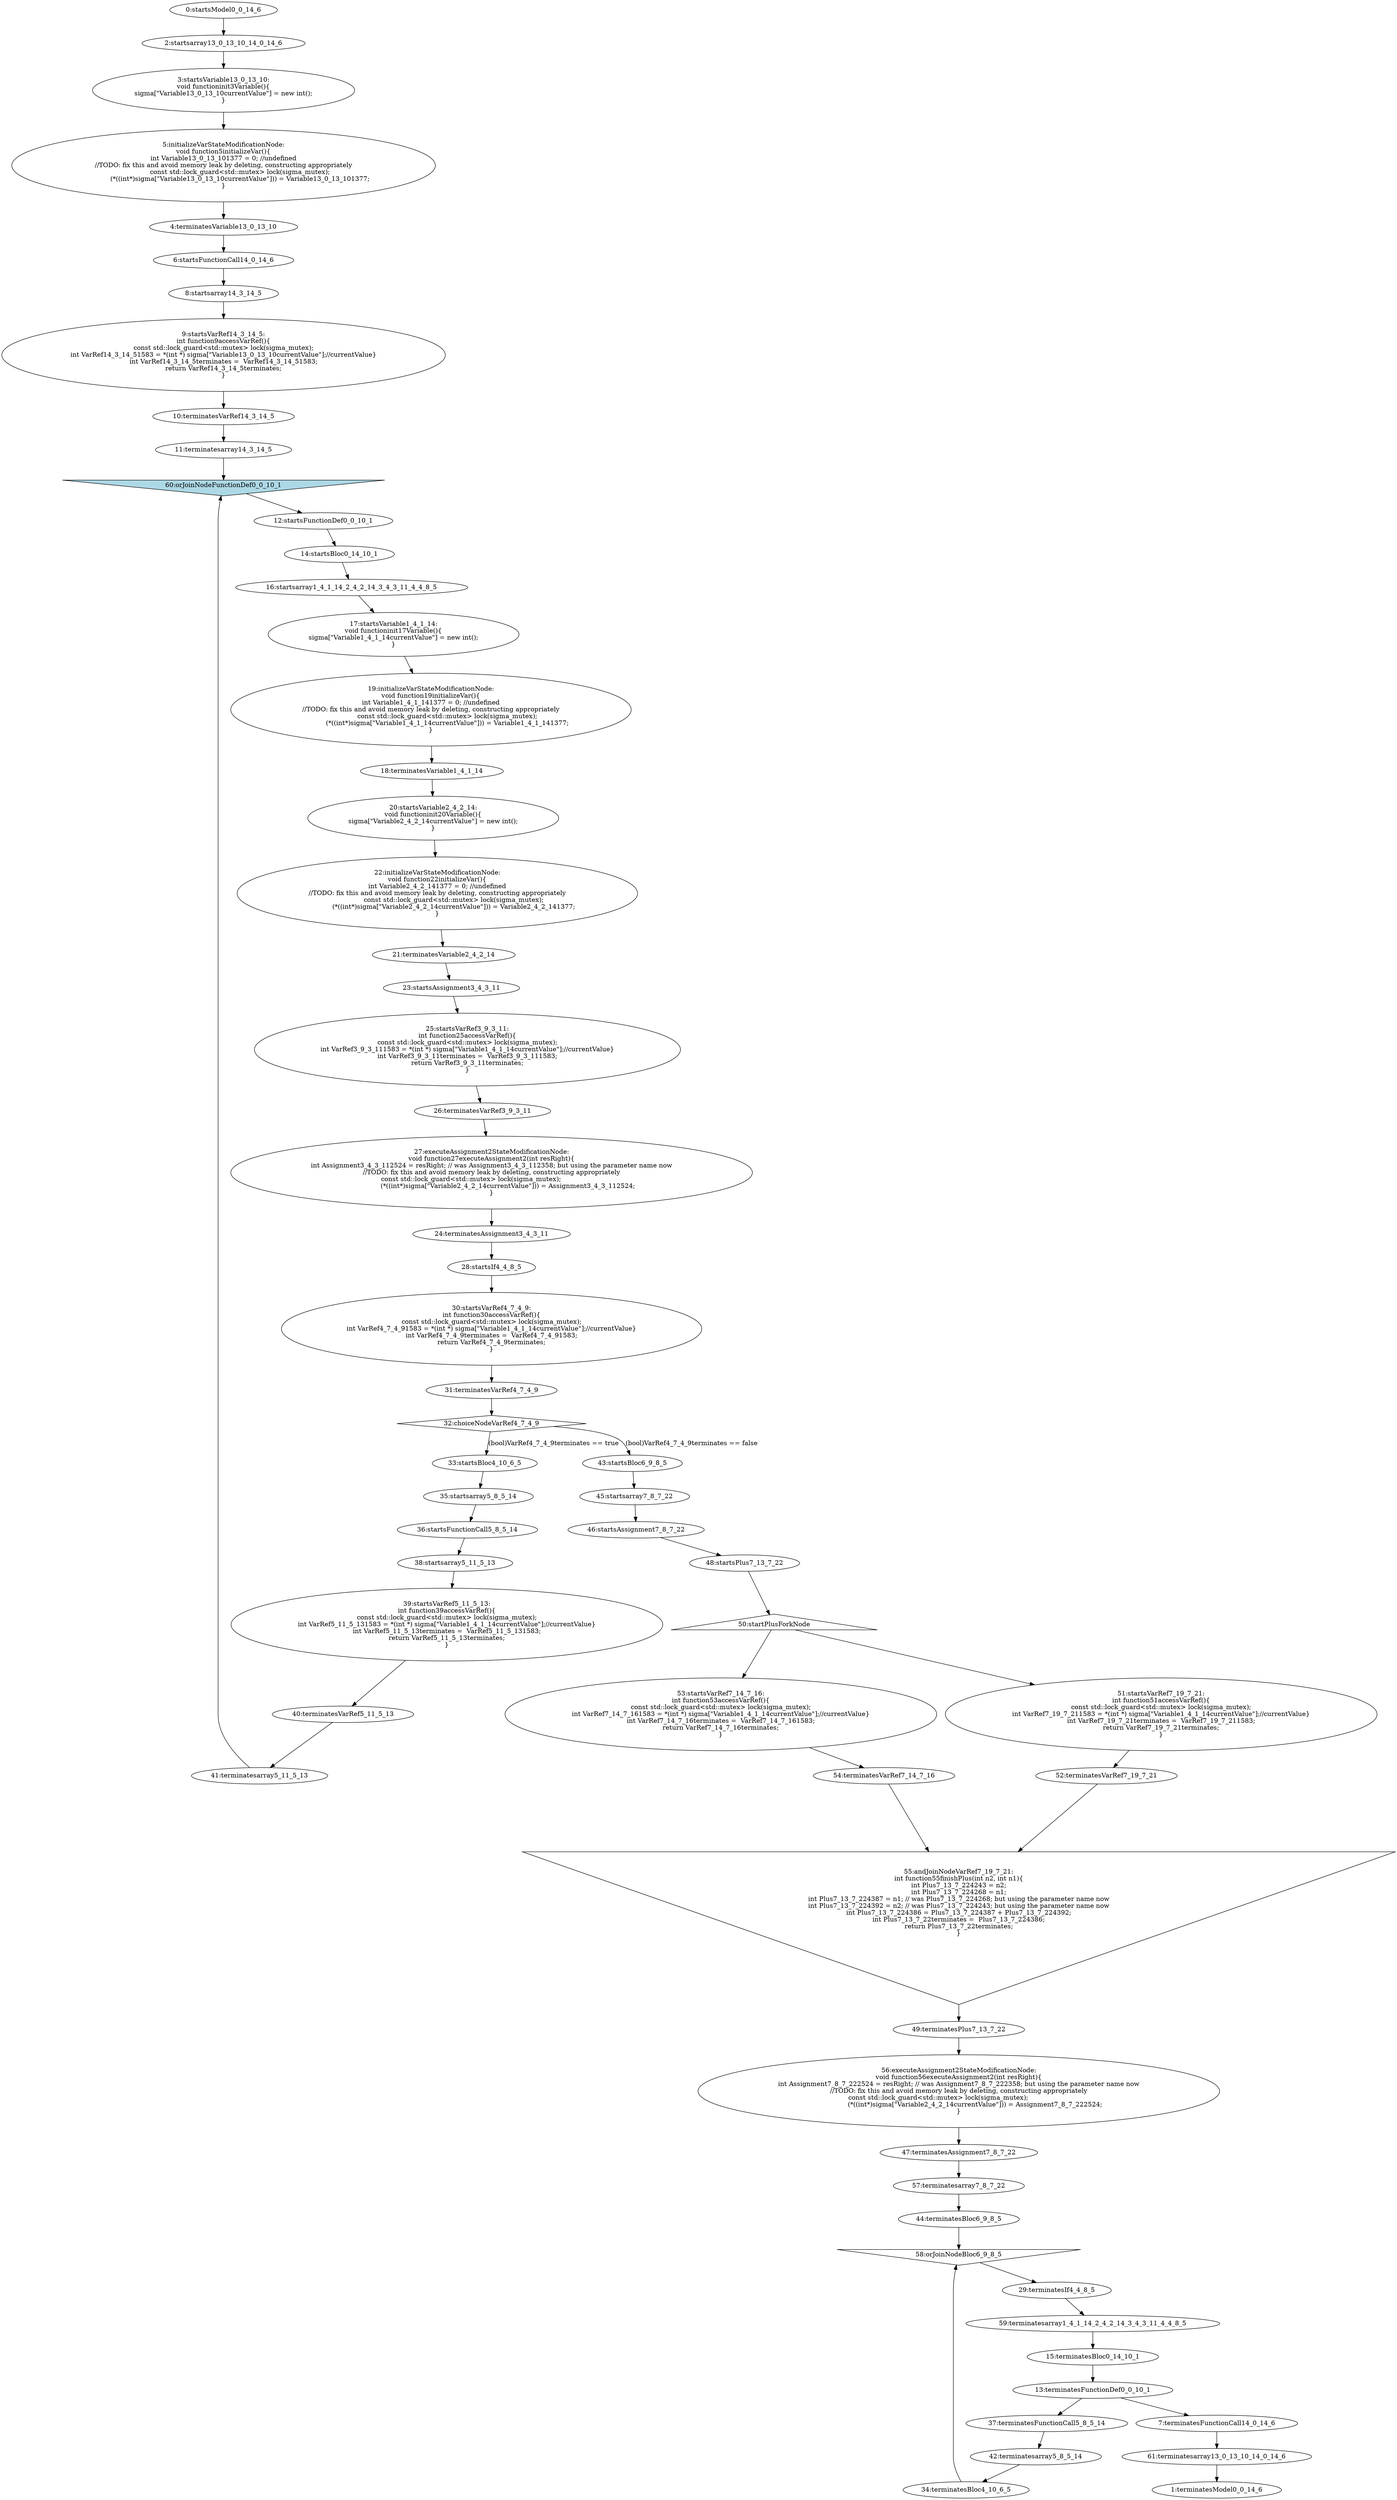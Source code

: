 digraph G {
  "0" [label="0:startsModel0_0_14_6" shape="ellipse" ];
  "1" [label="1:terminatesModel0_0_14_6" shape="ellipse" ];
  "2" [label="2:startsarray13_0_13_10_14_0_14_6" shape="ellipse" ];
  "3" [label="3:startsVariable13_0_13_10:
void functioninit3Variable(){
sigma[\"Variable13_0_13_10currentValue\"] = new int();
}" shape="ellipse" ];
  "4" [label="4:terminatesVariable13_0_13_10" shape="ellipse" ];
  "5" [label="5:initializeVarStateModificationNode:
void function5initializeVar(){
int Variable13_0_13_101377 = 0; //undefined
//TODO: fix this and avoid memory leak by deleting, constructing appropriately
                const std::lock_guard<std::mutex> lock(sigma_mutex);
                (*((int*)sigma[\"Variable13_0_13_10currentValue\"])) = Variable13_0_13_101377;
}" shape="ellipse" ];
  "6" [label="6:startsFunctionCall14_0_14_6" shape="ellipse" ];
  "7" [label="7:terminatesFunctionCall14_0_14_6" shape="ellipse" ];
  "8" [label="8:startsarray14_3_14_5" shape="ellipse" ];
  "9" [label="9:startsVarRef14_3_14_5:
int function9accessVarRef(){
const std::lock_guard<std::mutex> lock(sigma_mutex);
int VarRef14_3_14_51583 = *(int *) sigma[\"Variable13_0_13_10currentValue\"];//currentValue}
int VarRef14_3_14_5terminates =  VarRef14_3_14_51583;
return VarRef14_3_14_5terminates;
}" shape="ellipse" ];
  "10" [label="10:terminatesVarRef14_3_14_5" shape="ellipse" ];
  "11" [label="11:terminatesarray14_3_14_5" shape="ellipse" ];
  "12" [label="12:startsFunctionDef0_0_10_1" shape="ellipse" ];
  "13" [label="13:terminatesFunctionDef0_0_10_1" shape="ellipse" ];
  "14" [label="14:startsBloc0_14_10_1" shape="ellipse" ];
  "15" [label="15:terminatesBloc0_14_10_1" shape="ellipse" ];
  "16" [label="16:startsarray1_4_1_14_2_4_2_14_3_4_3_11_4_4_8_5" shape="ellipse" ];
  "17" [label="17:startsVariable1_4_1_14:
void functioninit17Variable(){
sigma[\"Variable1_4_1_14currentValue\"] = new int();
}" shape="ellipse" ];
  "18" [label="18:terminatesVariable1_4_1_14" shape="ellipse" ];
  "19" [label="19:initializeVarStateModificationNode:
void function19initializeVar(){
int Variable1_4_1_141377 = 0; //undefined
//TODO: fix this and avoid memory leak by deleting, constructing appropriately
                const std::lock_guard<std::mutex> lock(sigma_mutex);
                (*((int*)sigma[\"Variable1_4_1_14currentValue\"])) = Variable1_4_1_141377;
}" shape="ellipse" ];
  "20" [label="20:startsVariable2_4_2_14:
void functioninit20Variable(){
sigma[\"Variable2_4_2_14currentValue\"] = new int();
}" shape="ellipse" ];
  "21" [label="21:terminatesVariable2_4_2_14" shape="ellipse" ];
  "22" [label="22:initializeVarStateModificationNode:
void function22initializeVar(){
int Variable2_4_2_141377 = 0; //undefined
//TODO: fix this and avoid memory leak by deleting, constructing appropriately
                const std::lock_guard<std::mutex> lock(sigma_mutex);
                (*((int*)sigma[\"Variable2_4_2_14currentValue\"])) = Variable2_4_2_141377;
}" shape="ellipse" ];
  "23" [label="23:startsAssignment3_4_3_11" shape="ellipse" ];
  "24" [label="24:terminatesAssignment3_4_3_11" shape="ellipse" ];
  "25" [label="25:startsVarRef3_9_3_11:
int function25accessVarRef(){
const std::lock_guard<std::mutex> lock(sigma_mutex);
int VarRef3_9_3_111583 = *(int *) sigma[\"Variable1_4_1_14currentValue\"];//currentValue}
int VarRef3_9_3_11terminates =  VarRef3_9_3_111583;
return VarRef3_9_3_11terminates;
}" shape="ellipse" ];
  "26" [label="26:terminatesVarRef3_9_3_11" shape="ellipse" ];
  "27" [label="27:executeAssignment2StateModificationNode:
void function27executeAssignment2(int resRight){
int Assignment3_4_3_112524 = resRight; // was Assignment3_4_3_112358; but using the parameter name now
//TODO: fix this and avoid memory leak by deleting, constructing appropriately
                const std::lock_guard<std::mutex> lock(sigma_mutex);                                    
                (*((int*)sigma[\"Variable2_4_2_14currentValue\"])) = Assignment3_4_3_112524;
}" shape="ellipse" ];
  "28" [label="28:startsIf4_4_8_5" shape="ellipse" ];
  "29" [label="29:terminatesIf4_4_8_5" shape="ellipse" ];
  "30" [label="30:startsVarRef4_7_4_9:
int function30accessVarRef(){
const std::lock_guard<std::mutex> lock(sigma_mutex);
int VarRef4_7_4_91583 = *(int *) sigma[\"Variable1_4_1_14currentValue\"];//currentValue}
int VarRef4_7_4_9terminates =  VarRef4_7_4_91583;
return VarRef4_7_4_9terminates;
}" shape="ellipse" ];
  "31" [label="31:terminatesVarRef4_7_4_9" shape="ellipse" ];
  "32" [label="32:choiceNodeVarRef4_7_4_9" shape="diamond" ];
  "33" [label="33:startsBloc4_10_6_5" shape="ellipse" ];
  "34" [label="34:terminatesBloc4_10_6_5" shape="ellipse" ];
  "35" [label="35:startsarray5_8_5_14" shape="ellipse" ];
  "36" [label="36:startsFunctionCall5_8_5_14" shape="ellipse" ];
  "37" [label="37:terminatesFunctionCall5_8_5_14" shape="ellipse" ];
  "38" [label="38:startsarray5_11_5_13" shape="ellipse" ];
  "39" [label="39:startsVarRef5_11_5_13:
int function39accessVarRef(){
const std::lock_guard<std::mutex> lock(sigma_mutex);
int VarRef5_11_5_131583 = *(int *) sigma[\"Variable1_4_1_14currentValue\"];//currentValue}
int VarRef5_11_5_13terminates =  VarRef5_11_5_131583;
return VarRef5_11_5_13terminates;
}" shape="ellipse" ];
  "40" [label="40:terminatesVarRef5_11_5_13" shape="ellipse" ];
  "41" [label="41:terminatesarray5_11_5_13" shape="ellipse" ];
  "42" [label="42:terminatesarray5_8_5_14" shape="ellipse" ];
  "43" [label="43:startsBloc6_9_8_5" shape="ellipse" ];
  "44" [label="44:terminatesBloc6_9_8_5" shape="ellipse" ];
  "45" [label="45:startsarray7_8_7_22" shape="ellipse" ];
  "46" [label="46:startsAssignment7_8_7_22" shape="ellipse" ];
  "47" [label="47:terminatesAssignment7_8_7_22" shape="ellipse" ];
  "48" [label="48:startsPlus7_13_7_22" shape="ellipse" ];
  "49" [label="49:terminatesPlus7_13_7_22" shape="ellipse" ];
  "50" [label="50:startPlusForkNode" shape="triangle" ];
  "51" [label="51:startsVarRef7_19_7_21:
int function51accessVarRef(){
const std::lock_guard<std::mutex> lock(sigma_mutex);
int VarRef7_19_7_211583 = *(int *) sigma[\"Variable1_4_1_14currentValue\"];//currentValue}
int VarRef7_19_7_21terminates =  VarRef7_19_7_211583;
return VarRef7_19_7_21terminates;
}" shape="ellipse" ];
  "52" [label="52:terminatesVarRef7_19_7_21" shape="ellipse" ];
  "53" [label="53:startsVarRef7_14_7_16:
int function53accessVarRef(){
const std::lock_guard<std::mutex> lock(sigma_mutex);
int VarRef7_14_7_161583 = *(int *) sigma[\"Variable1_4_1_14currentValue\"];//currentValue}
int VarRef7_14_7_16terminates =  VarRef7_14_7_161583;
return VarRef7_14_7_16terminates;
}" shape="ellipse" ];
  "54" [label="54:terminatesVarRef7_14_7_16" shape="ellipse" ];
  "55" [label="55:andJoinNodeVarRef7_19_7_21:
int function55finishPlus(int n2, int n1){
int Plus7_13_7_224243 = n2;
int Plus7_13_7_224268 = n1;
int Plus7_13_7_224387 = n1; // was Plus7_13_7_224268; but using the parameter name now
int Plus7_13_7_224392 = n2; // was Plus7_13_7_224243; but using the parameter name now
int Plus7_13_7_224386 = Plus7_13_7_224387 + Plus7_13_7_224392;
int Plus7_13_7_22terminates =  Plus7_13_7_224386;
return Plus7_13_7_22terminates;
}" shape="invtriangle" ];
  "56" [label="56:executeAssignment2StateModificationNode:
void function56executeAssignment2(int resRight){
int Assignment7_8_7_222524 = resRight; // was Assignment7_8_7_222358; but using the parameter name now
//TODO: fix this and avoid memory leak by deleting, constructing appropriately
                const std::lock_guard<std::mutex> lock(sigma_mutex);                                    
                (*((int*)sigma[\"Variable2_4_2_14currentValue\"])) = Assignment7_8_7_222524;
}" shape="ellipse" ];
  "57" [label="57:terminatesarray7_8_7_22" shape="ellipse" ];
  "58" [label="58:orJoinNodeBloc6_9_8_5" shape="invtriangle" ];
  "59" [label="59:terminatesarray1_4_1_14_2_4_2_14_3_4_3_11_4_4_8_5" shape="ellipse" ];
  "60" [label="60:orJoinNodeFunctionDef0_0_10_1" shape="invtriangle" style="filled" fillcolor="lightblue"];
  "61" [label="61:terminatesarray13_0_13_10_14_0_14_6" shape="ellipse" ];
  "0" -> "2" [label=""];
  "3" -> "5" [label=""];
  "5" -> "4" [label=""];
  "2" -> "3" [label=""];
  "6" -> "8" [label=""];
  "9" -> "10" [label=""];
  "8" -> "9" [label=""];
  "10" -> "11" [label=""];
  "14" -> "16" [label=""];
  "17" -> "19" [label=""];
  "19" -> "18" [label=""];
  "16" -> "17" [label=""];
  "20" -> "22" [label=""];
  "22" -> "21" [label=""];
  "18" -> "20" [label=""];
  "25" -> "26" [label=""];
  "23" -> "25" [label=""];
  "26" -> "27" [label=""];
  "27" -> "24" [label=""];
  "21" -> "23" [label=""];
  "30" -> "31" [label=""];
  "28" -> "30" [label=""];
  "31" -> "32" [label=""];
  "33" -> "35" [label=""];
  "36" -> "38" [label=""];
  "39" -> "40" [label=""];
  "38" -> "39" [label=""];
  "40" -> "41" [label=""];
  "41" -> "60" [label=""];
  "13" -> "37" [label=""];
  "35" -> "36" [label=""];
  "37" -> "42" [label=""];
  "42" -> "34" [label=""];
  "32" -> "33" [label="(bool)VarRef4_7_4_9terminates == true"];
  "43" -> "45" [label=""];
  "48" -> "50" [label=""];
  "51" -> "52" [label=""];
  "50" -> "51" [label=""];
  "53" -> "54" [label=""];
  "50" -> "53" [label=""];
  "52" -> "55" [label=""];
  "54" -> "55" [label=""];
  "55" -> "49" [label=""];
  "46" -> "48" [label=""];
  "49" -> "56" [label=""];
  "56" -> "47" [label=""];
  "45" -> "46" [label=""];
  "47" -> "57" [label=""];
  "57" -> "44" [label=""];
  "32" -> "43" [label="(bool)VarRef4_7_4_9terminates == false"];
  "44" -> "58" [label=""];
  "34" -> "58" [label=""];
  "58" -> "29" [label=""];
  "24" -> "28" [label=""];
  "29" -> "59" [label=""];
  "59" -> "15" [label=""];
  "12" -> "14" [label=""];
  "15" -> "13" [label=""];
  "11" -> "60" [label=""];
  "60" -> "12" [label=""];
  "13" -> "7" [label=""];
  "4" -> "6" [label=""];
  "7" -> "61" [label=""];
  "61" -> "1" [label=""];
}